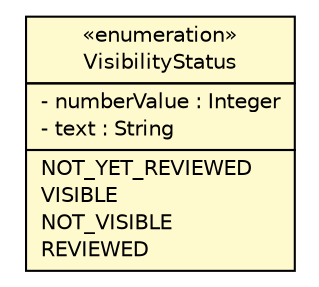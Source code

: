 #!/usr/local/bin/dot
#
# Class diagram 
# Generated by UmlGraph version 4.8 (http://www.spinellis.gr/sw/umlgraph)
#

digraph G {
	edge [fontname="Helvetica",fontsize=10,labelfontname="Helvetica",labelfontsize=10];
	node [fontname="Helvetica",fontsize=10,shape=plaintext];
	// gov.nih.nci.ncia.qatool.VisibilityStatus
	c43094 [label=<<table border="0" cellborder="1" cellspacing="0" cellpadding="2" port="p" bgcolor="lemonChiffon" href="./VisibilityStatus.html">
		<tr><td><table border="0" cellspacing="0" cellpadding="1">
			<tr><td> &laquo;enumeration&raquo; </td></tr>
			<tr><td> VisibilityStatus </td></tr>
		</table></td></tr>
		<tr><td><table border="0" cellspacing="0" cellpadding="1">
			<tr><td align="left"> - numberValue : Integer </td></tr>
			<tr><td align="left"> - text : String </td></tr>
		</table></td></tr>
		<tr><td><table border="0" cellspacing="0" cellpadding="1">
			<tr><td align="left"> NOT_YET_REVIEWED </td></tr>
			<tr><td align="left"> VISIBLE </td></tr>
			<tr><td align="left"> NOT_VISIBLE </td></tr>
			<tr><td align="left"> REVIEWED </td></tr>
		</table></td></tr>
		</table>>, fontname="Helvetica", fontcolor="black", fontsize=10.0];
}


